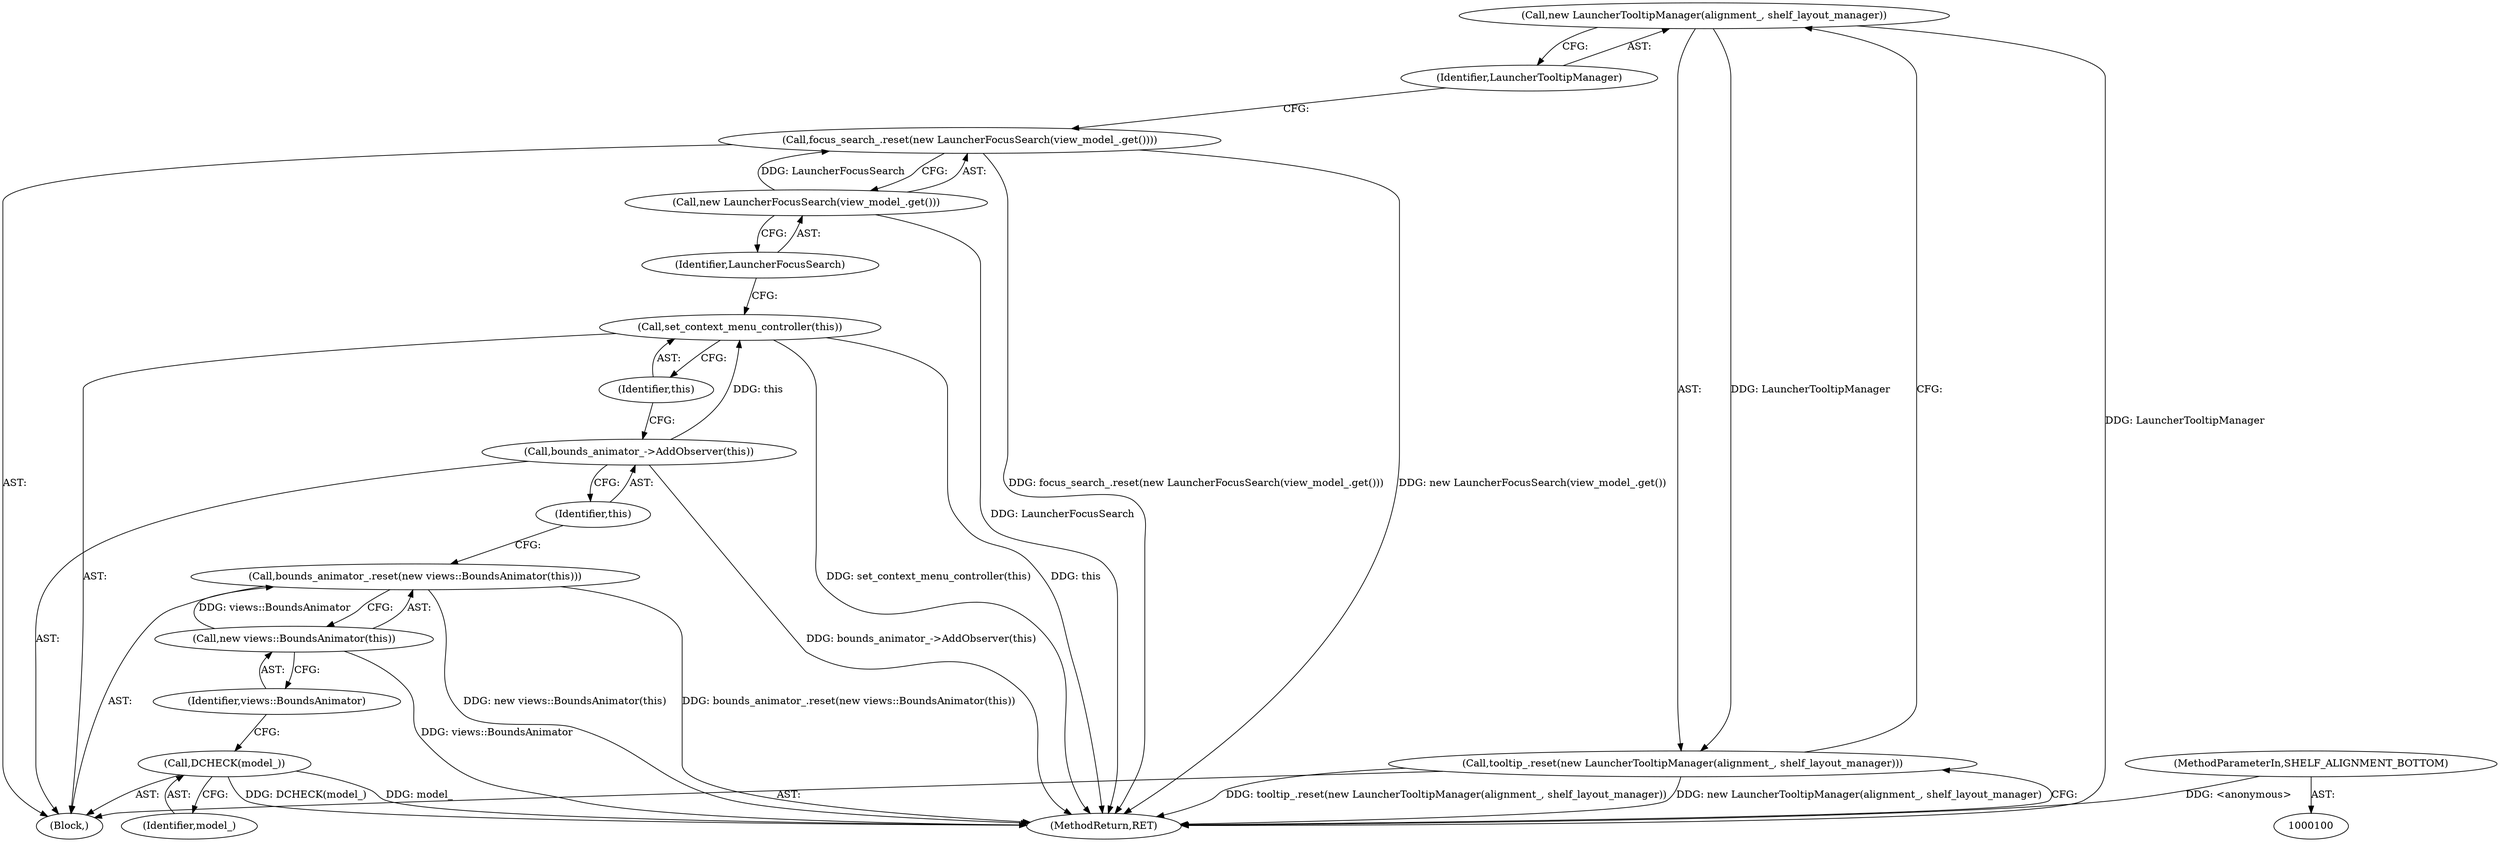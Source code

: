 digraph "1_Chrome_3475f5e448ddf5e48888f3d0563245cc46e3c98b_4@del" {
"1000116" [label="(Call,new LauncherTooltipManager(alignment_, shelf_layout_manager))"];
"1000108" [label="(Call,bounds_animator_->AddObserver(this))"];
"1000106" [label="(Call,new views::BoundsAnimator(this))"];
"1000103" [label="(Call,DCHECK(model_))"];
"1000105" [label="(Call,bounds_animator_.reset(new views::BoundsAnimator(this)))"];
"1000113" [label="(Call,new LauncherFocusSearch(view_model_.get()))"];
"1000115" [label="(Call,tooltip_.reset(new LauncherTooltipManager(alignment_, shelf_layout_manager)))"];
"1000112" [label="(Call,focus_search_.reset(new LauncherFocusSearch(view_model_.get())))"];
"1000101" [label="(MethodParameterIn,SHELF_ALIGNMENT_BOTTOM)"];
"1000110" [label="(Call,set_context_menu_controller(this))"];
"1000115" [label="(Call,tooltip_.reset(new LauncherTooltipManager(alignment_, shelf_layout_manager)))"];
"1000102" [label="(Block,)"];
"1000105" [label="(Call,bounds_animator_.reset(new views::BoundsAnimator(this)))"];
"1000111" [label="(Identifier,this)"];
"1000117" [label="(Identifier,LauncherTooltipManager)"];
"1000107" [label="(Identifier,views::BoundsAnimator)"];
"1000118" [label="(MethodReturn,RET)"];
"1000106" [label="(Call,new views::BoundsAnimator(this))"];
"1000114" [label="(Identifier,LauncherFocusSearch)"];
"1000103" [label="(Call,DCHECK(model_))"];
"1000108" [label="(Call,bounds_animator_->AddObserver(this))"];
"1000104" [label="(Identifier,model_)"];
"1000113" [label="(Call,new LauncherFocusSearch(view_model_.get()))"];
"1000109" [label="(Identifier,this)"];
"1000110" [label="(Call,set_context_menu_controller(this))"];
"1000112" [label="(Call,focus_search_.reset(new LauncherFocusSearch(view_model_.get())))"];
"1000116" [label="(Call,new LauncherTooltipManager(alignment_, shelf_layout_manager))"];
"1000101" [label="(MethodParameterIn,SHELF_ALIGNMENT_BOTTOM)"];
"1000116" -> "1000115"  [label="AST: "];
"1000116" -> "1000117"  [label="CFG: "];
"1000117" -> "1000116"  [label="AST: "];
"1000115" -> "1000116"  [label="CFG: "];
"1000116" -> "1000118"  [label="DDG: LauncherTooltipManager"];
"1000116" -> "1000115"  [label="DDG: LauncherTooltipManager"];
"1000108" -> "1000102"  [label="AST: "];
"1000108" -> "1000109"  [label="CFG: "];
"1000109" -> "1000108"  [label="AST: "];
"1000111" -> "1000108"  [label="CFG: "];
"1000108" -> "1000118"  [label="DDG: bounds_animator_->AddObserver(this)"];
"1000108" -> "1000110"  [label="DDG: this"];
"1000106" -> "1000105"  [label="AST: "];
"1000106" -> "1000107"  [label="CFG: "];
"1000107" -> "1000106"  [label="AST: "];
"1000105" -> "1000106"  [label="CFG: "];
"1000106" -> "1000118"  [label="DDG: views::BoundsAnimator"];
"1000106" -> "1000105"  [label="DDG: views::BoundsAnimator"];
"1000103" -> "1000102"  [label="AST: "];
"1000103" -> "1000104"  [label="CFG: "];
"1000104" -> "1000103"  [label="AST: "];
"1000107" -> "1000103"  [label="CFG: "];
"1000103" -> "1000118"  [label="DDG: model_"];
"1000103" -> "1000118"  [label="DDG: DCHECK(model_)"];
"1000105" -> "1000102"  [label="AST: "];
"1000109" -> "1000105"  [label="CFG: "];
"1000105" -> "1000118"  [label="DDG: bounds_animator_.reset(new views::BoundsAnimator(this))"];
"1000105" -> "1000118"  [label="DDG: new views::BoundsAnimator(this)"];
"1000113" -> "1000112"  [label="AST: "];
"1000113" -> "1000114"  [label="CFG: "];
"1000114" -> "1000113"  [label="AST: "];
"1000112" -> "1000113"  [label="CFG: "];
"1000113" -> "1000118"  [label="DDG: LauncherFocusSearch"];
"1000113" -> "1000112"  [label="DDG: LauncherFocusSearch"];
"1000115" -> "1000102"  [label="AST: "];
"1000118" -> "1000115"  [label="CFG: "];
"1000115" -> "1000118"  [label="DDG: tooltip_.reset(new LauncherTooltipManager(alignment_, shelf_layout_manager))"];
"1000115" -> "1000118"  [label="DDG: new LauncherTooltipManager(alignment_, shelf_layout_manager)"];
"1000112" -> "1000102"  [label="AST: "];
"1000117" -> "1000112"  [label="CFG: "];
"1000112" -> "1000118"  [label="DDG: focus_search_.reset(new LauncherFocusSearch(view_model_.get()))"];
"1000112" -> "1000118"  [label="DDG: new LauncherFocusSearch(view_model_.get())"];
"1000101" -> "1000100"  [label="AST: "];
"1000101" -> "1000118"  [label="DDG: <anonymous>"];
"1000110" -> "1000102"  [label="AST: "];
"1000110" -> "1000111"  [label="CFG: "];
"1000111" -> "1000110"  [label="AST: "];
"1000114" -> "1000110"  [label="CFG: "];
"1000110" -> "1000118"  [label="DDG: set_context_menu_controller(this)"];
"1000110" -> "1000118"  [label="DDG: this"];
}
